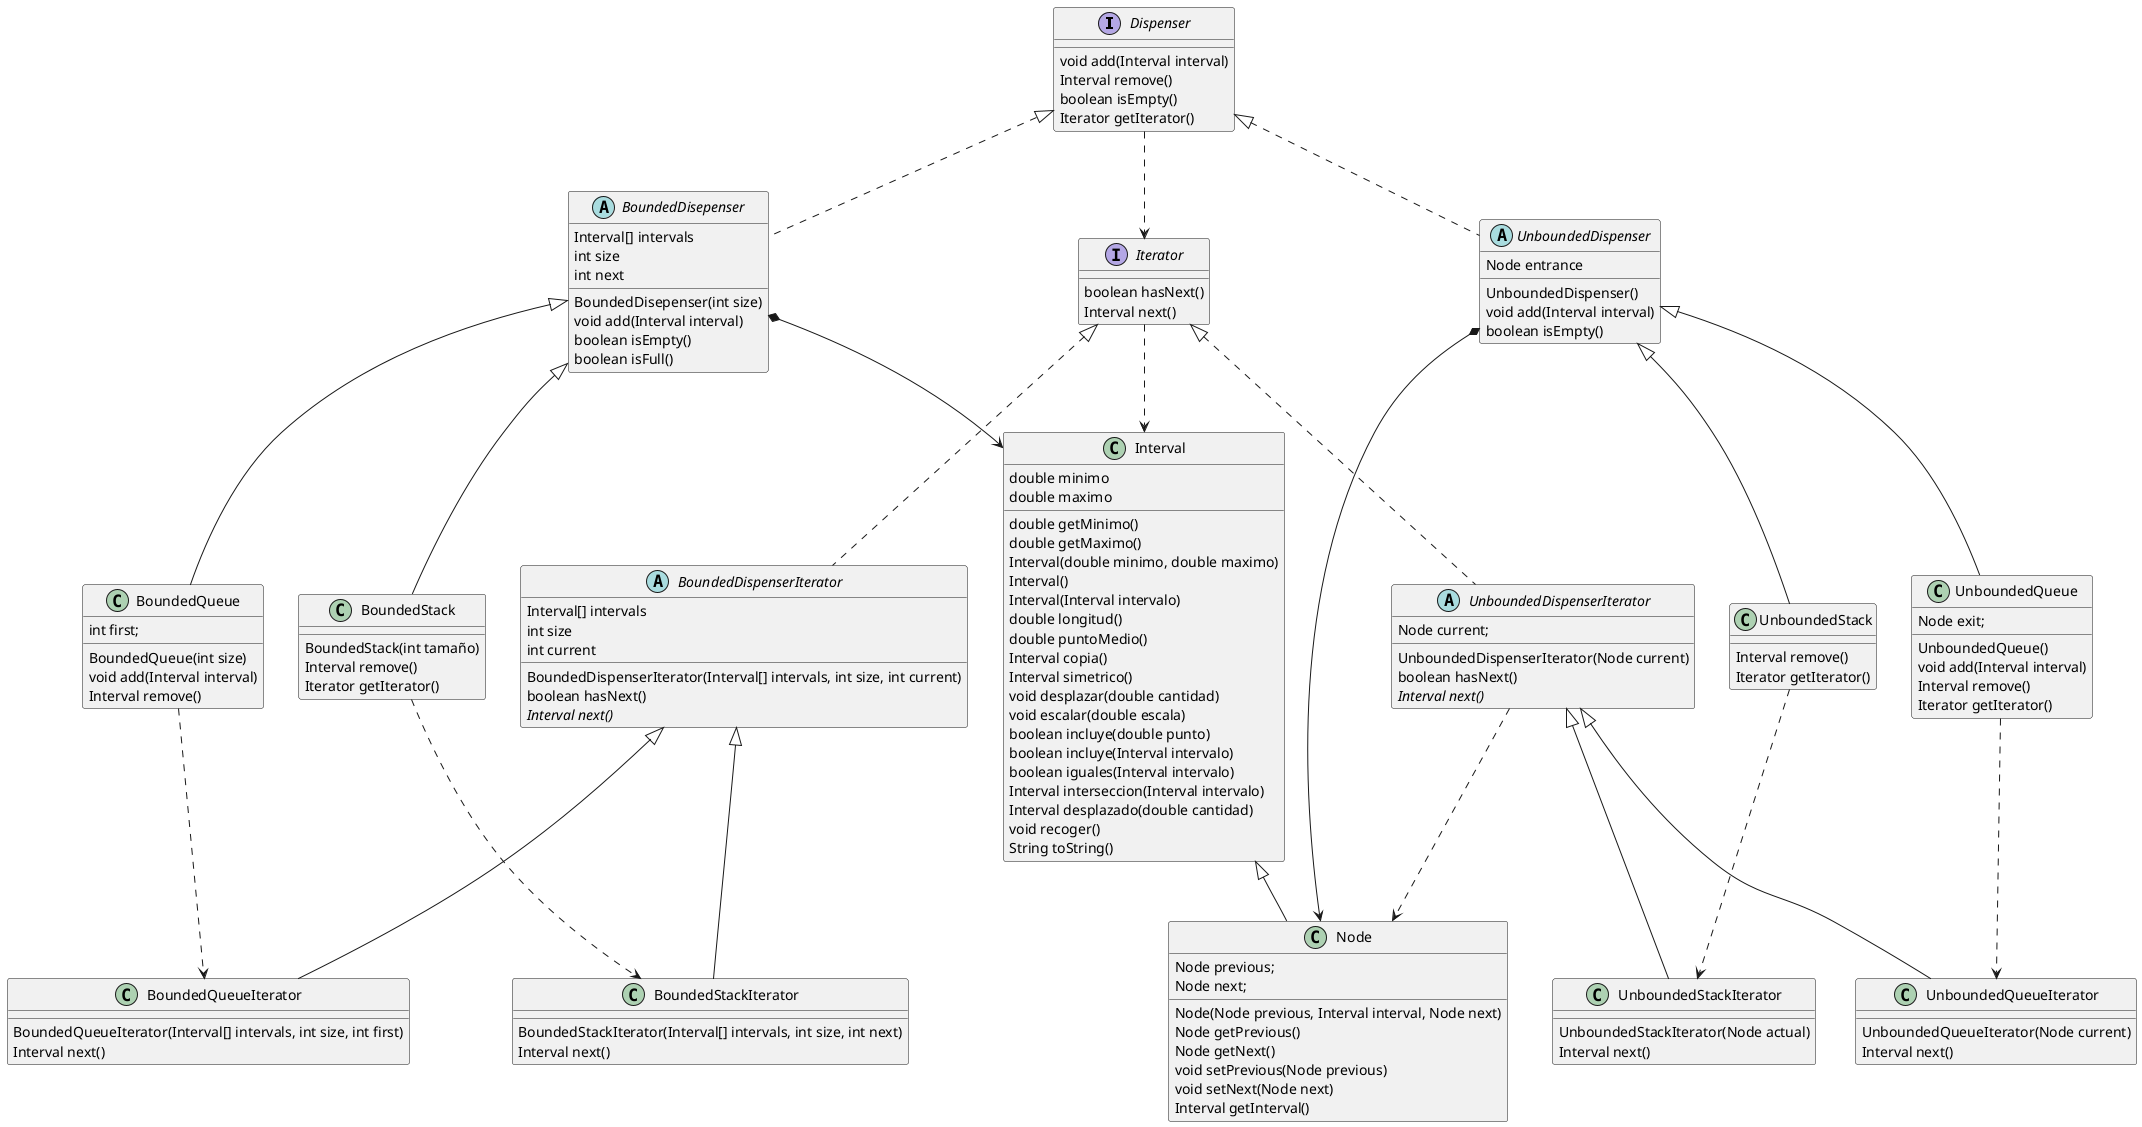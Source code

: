 @startuml

interface Dispenser {
	void add(Interval interval)
	Interval remove()
	boolean isEmpty()
	Iterator getIterator()
}

Dispenser .down.> Iterator

abstract class BoundedDisepenser implements Dispenser {
	Interval[] intervals
	int size
	int next
	BoundedDisepenser(int size)
	void add(Interval interval)
	boolean isEmpty()
	boolean isFull()
}

BoundedDisepenser *-down-> Interval

class BoundedQueue extends BoundedDisepenser {
	int first;
	BoundedQueue(int size)
	void add(Interval interval) 
	Interval remove()
}

class BoundedStack extends BoundedDisepenser {
	BoundedStack(int tamaño)
	Interval remove()
	Iterator getIterator()
}

interface Iterator {
	boolean hasNext()
  Interval next()
}

Iterator .down.> Interval

class Interval {
	double minimo
	double maximo
	double getMinimo() 
	double getMaximo()
	Interval(double minimo, double maximo)
	Interval()
	Interval(Interval intervalo)
	double longitud()
	double puntoMedio()
	Interval copia()
	Interval simetrico()
	void desplazar(double cantidad)
	void escalar(double escala) 
	boolean incluye(double punto)
	boolean incluye(Interval intervalo)
	boolean iguales(Interval intervalo) 
	Interval interseccion(Interval intervalo)
	Interval desplazado(double cantidad) 
	void recoger()
	String toString()
}

abstract class BoundedDispenserIterator implements Iterator {
	Interval[] intervals
	int size
	int current
	BoundedDispenserIterator(Interval[] intervals, int size, int current)
	boolean hasNext()
	{abstract} Interval next()
}

class BoundedQueueIterator extends BoundedDispenserIterator {
	BoundedQueueIterator(Interval[] intervals, int size, int first) 
	Interval next() 
}

BoundedQueue ..> BoundedQueueIterator

class BoundedStackIterator extends BoundedDispenserIterator {
	BoundedStackIterator(Interval[] intervals, int size, int next) 
	Interval next() 
}

BoundedStack ..> BoundedStackIterator

abstract class UnboundedDispenser implements Dispenser {
	Node entrance
	UnboundedDispenser()
	void add(Interval interval)
	boolean isEmpty()
}

class Node extends Interval {
	Node previous;
	Node next;
	Node(Node previous, Interval interval, Node next)
	Node getPrevious()
	Node getNext()
	void setPrevious(Node previous) 
	void setNext(Node next)
	Interval getInterval()
}

UnboundedDispenser *-down-> Node

class UnboundedQueue extends UnboundedDispenser {
	Node exit;
	UnboundedQueue()
	void add(Interval interval)
	Interval remove()
	Iterator getIterator()
}

class UnboundedStack extends UnboundedDispenser {
	Interval remove() 
	Iterator getIterator()
}

abstract class UnboundedDispenserIterator implements Iterator {
	Node current;
	UnboundedDispenserIterator(Node current) 
	boolean hasNext()
	{abstract} Interval next()
}

UnboundedDispenserIterator .down.> Node

class UnboundedQueueIterator extends UnboundedDispenserIterator {
	UnboundedQueueIterator(Node current)
	Interval next()
}

UnboundedQueue .down.> UnboundedQueueIterator

class UnboundedStackIterator extends UnboundedDispenserIterator {
	UnboundedStackIterator(Node actual)
	Interval next()
}

UnboundedStack .down.> UnboundedStackIterator
@enduml
